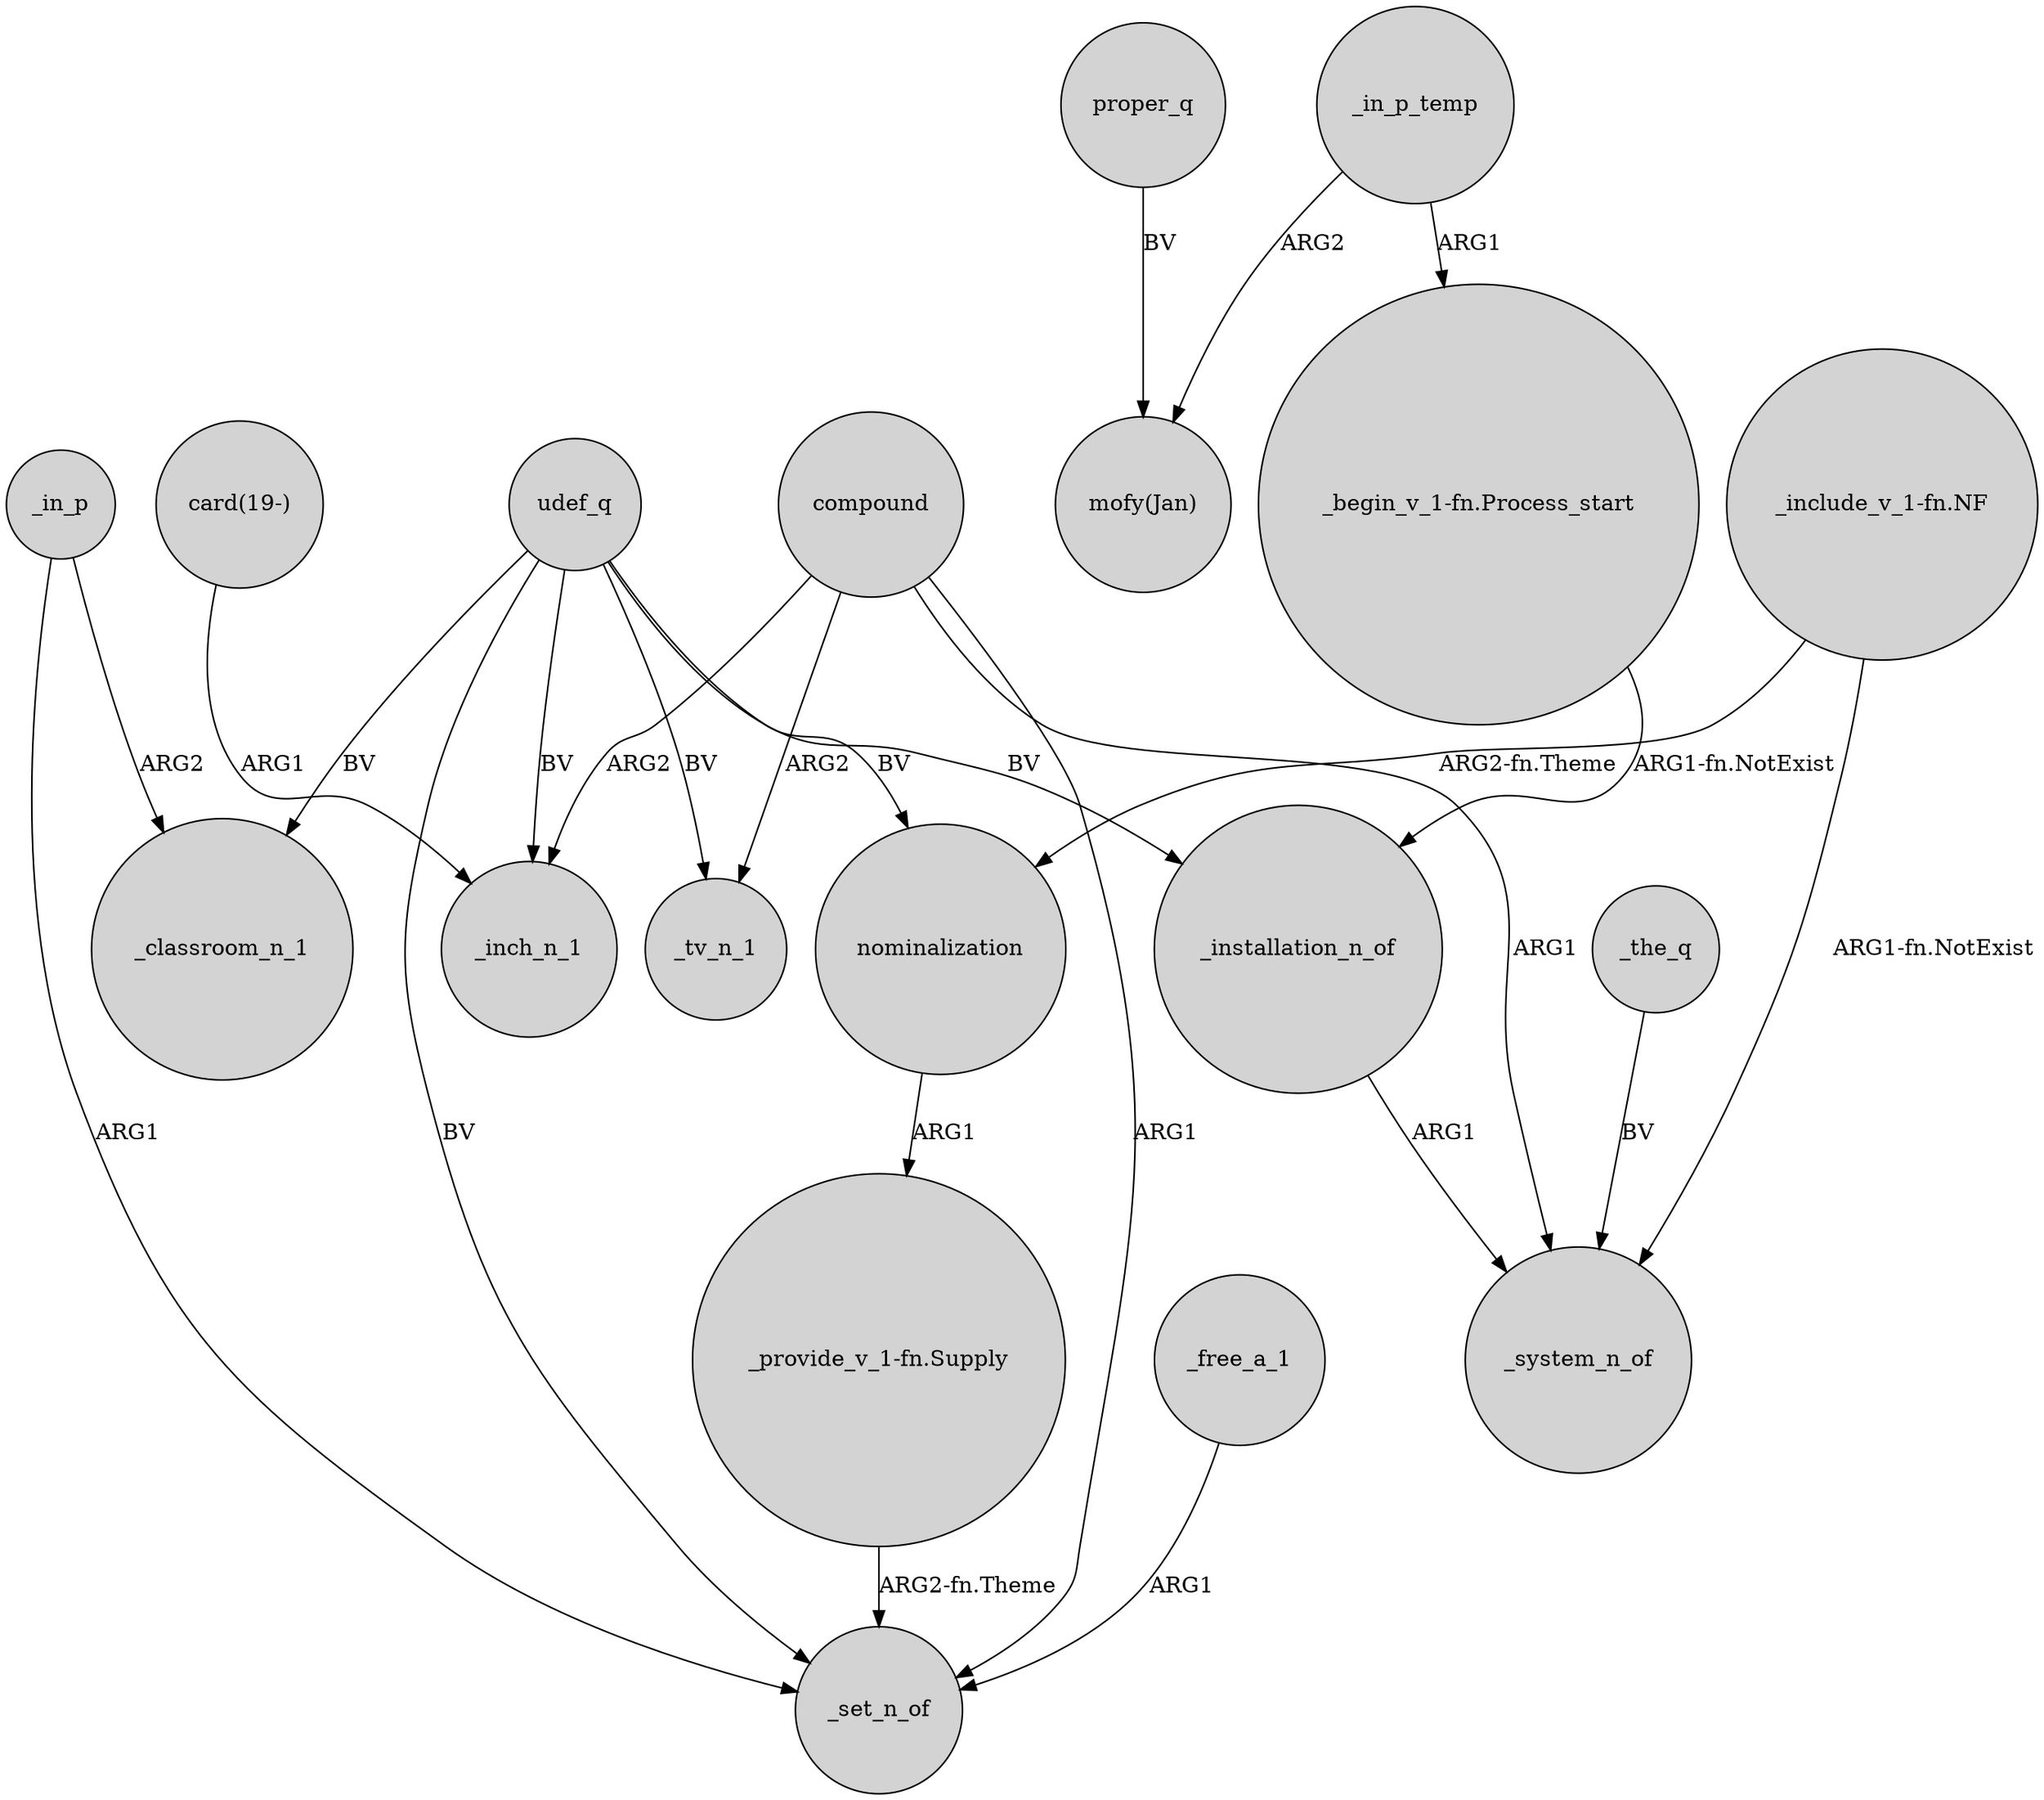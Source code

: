 digraph {
	node [shape=circle style=filled]
	_in_p -> _classroom_n_1 [label=ARG2]
	udef_q -> _set_n_of [label=BV]
	_in_p_temp -> "mofy(Jan)" [label=ARG2]
	udef_q -> _inch_n_1 [label=BV]
	compound -> _system_n_of [label=ARG1]
	udef_q -> _installation_n_of [label=BV]
	compound -> _tv_n_1 [label=ARG2]
	udef_q -> _tv_n_1 [label=BV]
	udef_q -> _classroom_n_1 [label=BV]
	_installation_n_of -> _system_n_of [label=ARG1]
	_in_p -> _set_n_of [label=ARG1]
	"_begin_v_1-fn.Process_start" -> _installation_n_of [label="ARG1-fn.NotExist"]
	compound -> _set_n_of [label=ARG1]
	"_include_v_1-fn.NF" -> nominalization [label="ARG2-fn.Theme"]
	nominalization -> "_provide_v_1-fn.Supply" [label=ARG1]
	proper_q -> "mofy(Jan)" [label=BV]
	"card(19-)" -> _inch_n_1 [label=ARG1]
	_free_a_1 -> _set_n_of [label=ARG1]
	compound -> _inch_n_1 [label=ARG2]
	"_include_v_1-fn.NF" -> _system_n_of [label="ARG1-fn.NotExist"]
	_in_p_temp -> "_begin_v_1-fn.Process_start" [label=ARG1]
	udef_q -> nominalization [label=BV]
	"_provide_v_1-fn.Supply" -> _set_n_of [label="ARG2-fn.Theme"]
	_the_q -> _system_n_of [label=BV]
}
